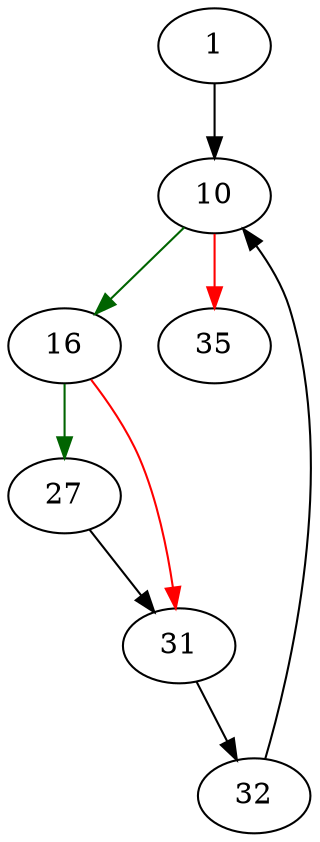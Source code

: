 strict digraph "sqlite3_db_release_memory" {
	// Node definitions.
	1 [entry=true];
	10;
	16;
	35;
	27;
	31;
	32;

	// Edge definitions.
	1 -> 10;
	10 -> 16 [
		color=darkgreen
		cond=true
	];
	10 -> 35 [
		color=red
		cond=false
	];
	16 -> 27 [
		color=darkgreen
		cond=true
	];
	16 -> 31 [
		color=red
		cond=false
	];
	27 -> 31;
	31 -> 32;
	32 -> 10;
}